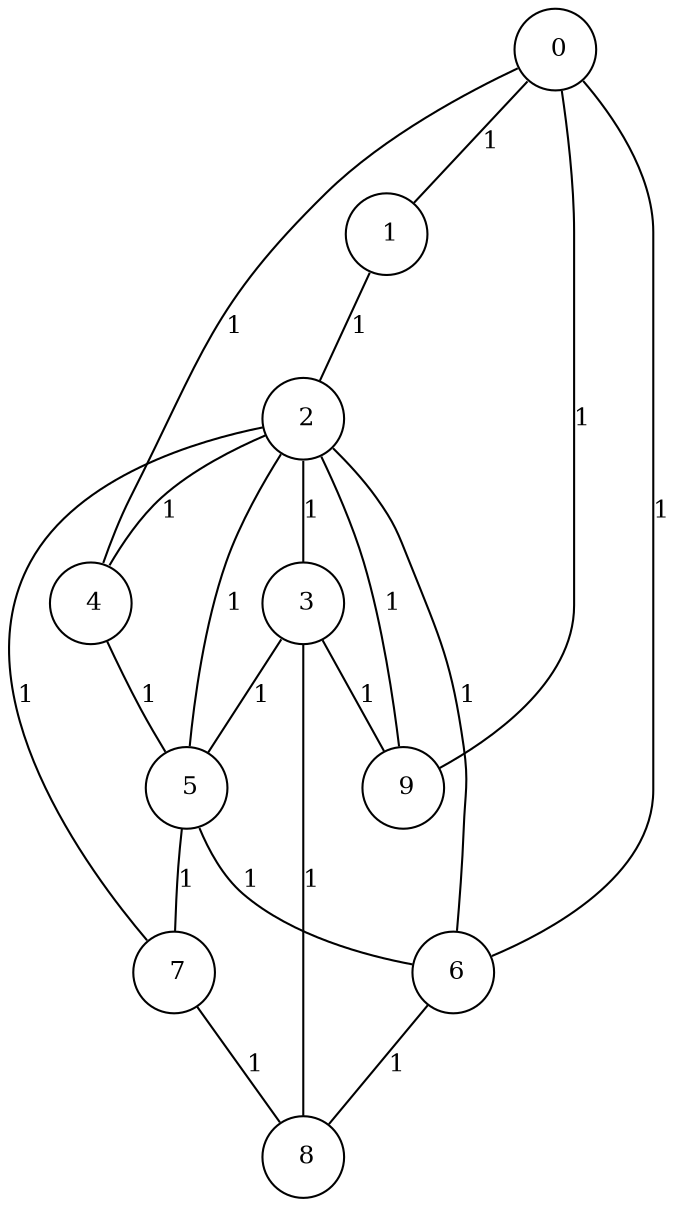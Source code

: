 graph G {
size="8.5,11;"
ratio = "expand;"
fixedsize="true;"
overlap="scale;"
node[shape=circle,width=.12,hight=.12,fontsize=12]
edge[fontsize=12]

0[label=" 0" color=black, pos="0.30428545,2.4765847!"];
1[label=" 1" color=black, pos="1.6097291,2.6189254!"];
2[label=" 2" color=black, pos="0.23365621,0.070090204!"];
3[label=" 3" color=black, pos="0.92372781,0.48173335!"];
4[label=" 4" color=black, pos="2.8267694,1.3571931!"];
5[label=" 5" color=black, pos="1.344251,2.659146!"];
6[label=" 6" color=black, pos="1.2574689,0.62596411!"];
7[label=" 7" color=black, pos="1.3081566,2.1980206!"];
8[label=" 8" color=black, pos="0.10973269,0.78226227!"];
9[label=" 9" color=black, pos="0.20035236,2.315658!"];
0--1[label="1"]
0--4[label="1"]
0--6[label="1"]
0--9[label="1"]
1--2[label="1"]
2--3[label="1"]
2--4[label="1"]
2--5[label="1"]
2--6[label="1"]
2--7[label="1"]
2--9[label="1"]
3--5[label="1"]
3--8[label="1"]
3--9[label="1"]
4--5[label="1"]
5--6[label="1"]
5--7[label="1"]
6--8[label="1"]
7--8[label="1"]

}

